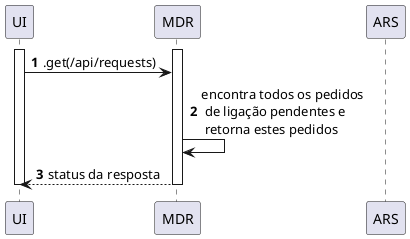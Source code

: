 @startuml
autonumber
'hide footbox

participant "UI" as ui
participant "MDR" as mdr
participant "ARS" as ars


activate ui
activate mdr
ui->mdr: .get(/api/requests)
mdr->mdr: encontra todos os pedidos\n de ligação pendentes e\n retorna estes pedidos
mdr-->ui: status da resposta
deactivate ui
deactivate mdr
@enduml
